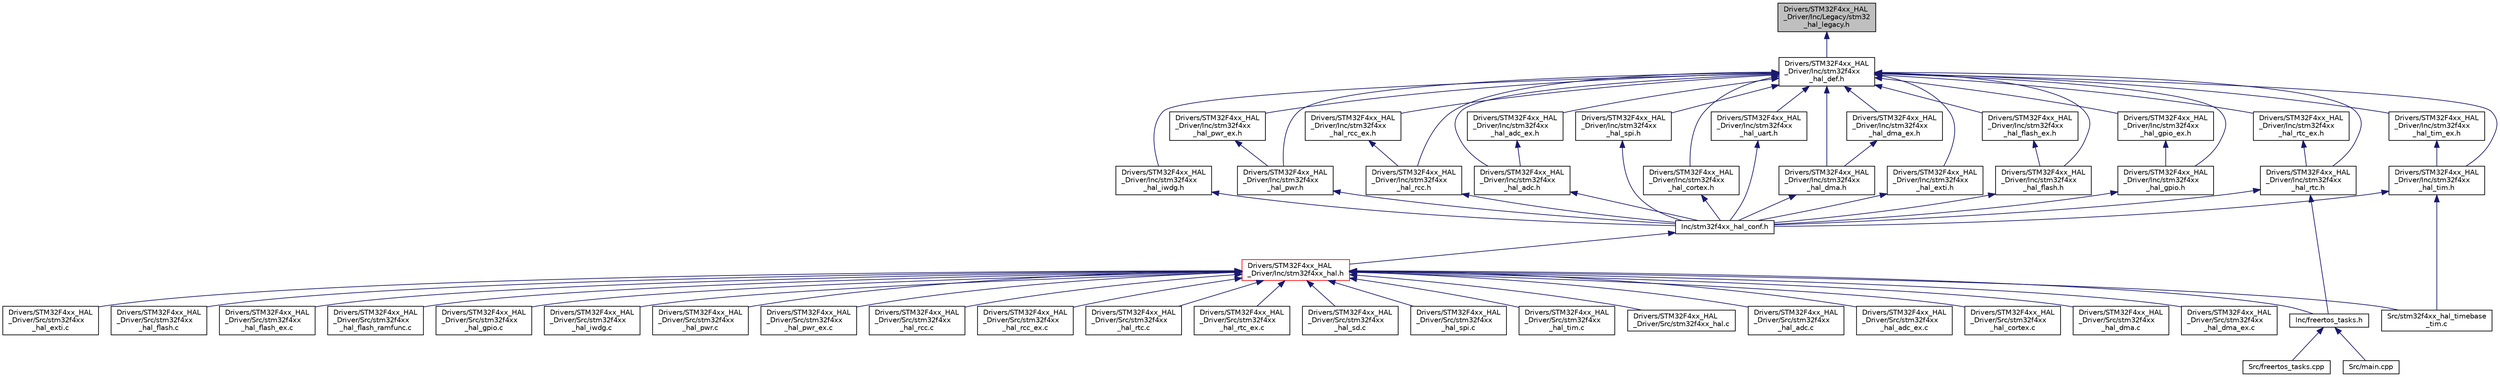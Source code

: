digraph "Drivers/STM32F4xx_HAL_Driver/Inc/Legacy/stm32_hal_legacy.h"
{
 // LATEX_PDF_SIZE
  edge [fontname="Helvetica",fontsize="10",labelfontname="Helvetica",labelfontsize="10"];
  node [fontname="Helvetica",fontsize="10",shape=record];
  Node1 [label="Drivers/STM32F4xx_HAL\l_Driver/Inc/Legacy/stm32\l_hal_legacy.h",height=0.2,width=0.4,color="black", fillcolor="grey75", style="filled", fontcolor="black",tooltip="This file contains aliases definition for the STM32Cube HAL constants macros and functions maintained..."];
  Node1 -> Node2 [dir="back",color="midnightblue",fontsize="10",style="solid"];
  Node2 [label="Drivers/STM32F4xx_HAL\l_Driver/Inc/stm32f4xx\l_hal_def.h",height=0.2,width=0.4,color="black", fillcolor="white", style="filled",URL="$stm32f4xx__hal__def_8h.html",tooltip="This file contains HAL common defines, enumeration, macros and structures definitions."];
  Node2 -> Node3 [dir="back",color="midnightblue",fontsize="10",style="solid"];
  Node3 [label="Drivers/STM32F4xx_HAL\l_Driver/Inc/stm32f4xx\l_hal_adc.h",height=0.2,width=0.4,color="black", fillcolor="white", style="filled",URL="$stm32f4xx__hal__adc_8h.html",tooltip="Header file containing functions prototypes of ADC HAL library."];
  Node3 -> Node4 [dir="back",color="midnightblue",fontsize="10",style="solid"];
  Node4 [label="Inc/stm32f4xx_hal_conf.h",height=0.2,width=0.4,color="black", fillcolor="white", style="filled",URL="$stm32f4xx__hal__conf_8h_source.html",tooltip=" "];
  Node4 -> Node5 [dir="back",color="midnightblue",fontsize="10",style="solid"];
  Node5 [label="Drivers/STM32F4xx_HAL\l_Driver/Inc/stm32f4xx_hal.h",height=0.2,width=0.4,color="red", fillcolor="white", style="filled",URL="$stm32f4xx__hal_8h.html",tooltip="This file contains all the functions prototypes for the HAL module driver."];
  Node5 -> Node6 [dir="back",color="midnightblue",fontsize="10",style="solid"];
  Node6 [label="Drivers/STM32F4xx_HAL\l_Driver/Src/stm32f4xx_hal.c",height=0.2,width=0.4,color="black", fillcolor="white", style="filled",URL="$stm32f4xx__hal_8c.html",tooltip="HAL module driver. This is the common part of the HAL initialization."];
  Node5 -> Node7 [dir="back",color="midnightblue",fontsize="10",style="solid"];
  Node7 [label="Drivers/STM32F4xx_HAL\l_Driver/Src/stm32f4xx\l_hal_adc.c",height=0.2,width=0.4,color="black", fillcolor="white", style="filled",URL="$stm32f4xx__hal__adc_8c.html",tooltip="This file provides firmware functions to manage the following functionalities of the Analog to Digita..."];
  Node5 -> Node8 [dir="back",color="midnightblue",fontsize="10",style="solid"];
  Node8 [label="Drivers/STM32F4xx_HAL\l_Driver/Src/stm32f4xx\l_hal_adc_ex.c",height=0.2,width=0.4,color="black", fillcolor="white", style="filled",URL="$stm32f4xx__hal__adc__ex_8c.html",tooltip="This file provides firmware functions to manage the following functionalities of the ADC extension pe..."];
  Node5 -> Node9 [dir="back",color="midnightblue",fontsize="10",style="solid"];
  Node9 [label="Drivers/STM32F4xx_HAL\l_Driver/Src/stm32f4xx\l_hal_cortex.c",height=0.2,width=0.4,color="black", fillcolor="white", style="filled",URL="$stm32f4xx__hal__cortex_8c.html",tooltip="CORTEX HAL module driver. This file provides firmware functions to manage the following functionaliti..."];
  Node5 -> Node10 [dir="back",color="midnightblue",fontsize="10",style="solid"];
  Node10 [label="Drivers/STM32F4xx_HAL\l_Driver/Src/stm32f4xx\l_hal_dma.c",height=0.2,width=0.4,color="black", fillcolor="white", style="filled",URL="$stm32f4xx__hal__dma_8c.html",tooltip="DMA HAL module driver."];
  Node5 -> Node11 [dir="back",color="midnightblue",fontsize="10",style="solid"];
  Node11 [label="Drivers/STM32F4xx_HAL\l_Driver/Src/stm32f4xx\l_hal_dma_ex.c",height=0.2,width=0.4,color="black", fillcolor="white", style="filled",URL="$stm32f4xx__hal__dma__ex_8c.html",tooltip="DMA Extension HAL module driver This file provides firmware functions to manage the following functio..."];
  Node5 -> Node12 [dir="back",color="midnightblue",fontsize="10",style="solid"];
  Node12 [label="Drivers/STM32F4xx_HAL\l_Driver/Src/stm32f4xx\l_hal_exti.c",height=0.2,width=0.4,color="black", fillcolor="white", style="filled",URL="$stm32f4xx__hal__exti_8c.html",tooltip="EXTI HAL module driver. This file provides firmware functions to manage the following functionalities..."];
  Node5 -> Node13 [dir="back",color="midnightblue",fontsize="10",style="solid"];
  Node13 [label="Drivers/STM32F4xx_HAL\l_Driver/Src/stm32f4xx\l_hal_flash.c",height=0.2,width=0.4,color="black", fillcolor="white", style="filled",URL="$stm32f4xx__hal__flash_8c.html",tooltip="FLASH HAL module driver. This file provides firmware functions to manage the following functionalitie..."];
  Node5 -> Node14 [dir="back",color="midnightblue",fontsize="10",style="solid"];
  Node14 [label="Drivers/STM32F4xx_HAL\l_Driver/Src/stm32f4xx\l_hal_flash_ex.c",height=0.2,width=0.4,color="black", fillcolor="white", style="filled",URL="$stm32f4xx__hal__flash__ex_8c.html",tooltip="Extended FLASH HAL module driver. This file provides firmware functions to manage the following funct..."];
  Node5 -> Node15 [dir="back",color="midnightblue",fontsize="10",style="solid"];
  Node15 [label="Drivers/STM32F4xx_HAL\l_Driver/Src/stm32f4xx\l_hal_flash_ramfunc.c",height=0.2,width=0.4,color="black", fillcolor="white", style="filled",URL="$stm32f4xx__hal__flash__ramfunc_8c.html",tooltip="FLASH RAMFUNC module driver. This file provides a FLASH firmware functions which should be executed f..."];
  Node5 -> Node16 [dir="back",color="midnightblue",fontsize="10",style="solid"];
  Node16 [label="Drivers/STM32F4xx_HAL\l_Driver/Src/stm32f4xx\l_hal_gpio.c",height=0.2,width=0.4,color="black", fillcolor="white", style="filled",URL="$stm32f4xx__hal__gpio_8c.html",tooltip="GPIO HAL module driver. This file provides firmware functions to manage the following functionalities..."];
  Node5 -> Node17 [dir="back",color="midnightblue",fontsize="10",style="solid"];
  Node17 [label="Drivers/STM32F4xx_HAL\l_Driver/Src/stm32f4xx\l_hal_iwdg.c",height=0.2,width=0.4,color="black", fillcolor="white", style="filled",URL="$stm32f4xx__hal__iwdg_8c.html",tooltip="IWDG HAL module driver. This file provides firmware functions to manage the following functionalities..."];
  Node5 -> Node18 [dir="back",color="midnightblue",fontsize="10",style="solid"];
  Node18 [label="Drivers/STM32F4xx_HAL\l_Driver/Src/stm32f4xx\l_hal_pwr.c",height=0.2,width=0.4,color="black", fillcolor="white", style="filled",URL="$stm32f4xx__hal__pwr_8c.html",tooltip="PWR HAL module driver. This file provides firmware functions to manage the following functionalities ..."];
  Node5 -> Node19 [dir="back",color="midnightblue",fontsize="10",style="solid"];
  Node19 [label="Drivers/STM32F4xx_HAL\l_Driver/Src/stm32f4xx\l_hal_pwr_ex.c",height=0.2,width=0.4,color="black", fillcolor="white", style="filled",URL="$stm32f4xx__hal__pwr__ex_8c.html",tooltip="Extended PWR HAL module driver. This file provides firmware functions to manage the following functio..."];
  Node5 -> Node20 [dir="back",color="midnightblue",fontsize="10",style="solid"];
  Node20 [label="Drivers/STM32F4xx_HAL\l_Driver/Src/stm32f4xx\l_hal_rcc.c",height=0.2,width=0.4,color="black", fillcolor="white", style="filled",URL="$stm32f4xx__hal__rcc_8c.html",tooltip="RCC HAL module driver. This file provides firmware functions to manage the following functionalities ..."];
  Node5 -> Node21 [dir="back",color="midnightblue",fontsize="10",style="solid"];
  Node21 [label="Drivers/STM32F4xx_HAL\l_Driver/Src/stm32f4xx\l_hal_rcc_ex.c",height=0.2,width=0.4,color="black", fillcolor="white", style="filled",URL="$stm32f4xx__hal__rcc__ex_8c.html",tooltip="Extension RCC HAL module driver. This file provides firmware functions to manage the following functi..."];
  Node5 -> Node22 [dir="back",color="midnightblue",fontsize="10",style="solid"];
  Node22 [label="Drivers/STM32F4xx_HAL\l_Driver/Src/stm32f4xx\l_hal_rtc.c",height=0.2,width=0.4,color="black", fillcolor="white", style="filled",URL="$stm32f4xx__hal__rtc_8c.html",tooltip="RTC HAL module driver. This file provides firmware functions to manage the following functionalities ..."];
  Node5 -> Node23 [dir="back",color="midnightblue",fontsize="10",style="solid"];
  Node23 [label="Drivers/STM32F4xx_HAL\l_Driver/Src/stm32f4xx\l_hal_rtc_ex.c",height=0.2,width=0.4,color="black", fillcolor="white", style="filled",URL="$stm32f4xx__hal__rtc__ex_8c.html",tooltip="RTC HAL module driver. This file provides firmware functions to manage the following functionalities ..."];
  Node5 -> Node24 [dir="back",color="midnightblue",fontsize="10",style="solid"];
  Node24 [label="Drivers/STM32F4xx_HAL\l_Driver/Src/stm32f4xx\l_hal_sd.c",height=0.2,width=0.4,color="black", fillcolor="white", style="filled",URL="$stm32f4xx__hal__sd_8c.html",tooltip="SD card HAL module driver. This file provides firmware functions to manage the following functionalit..."];
  Node5 -> Node25 [dir="back",color="midnightblue",fontsize="10",style="solid"];
  Node25 [label="Drivers/STM32F4xx_HAL\l_Driver/Src/stm32f4xx\l_hal_spi.c",height=0.2,width=0.4,color="black", fillcolor="white", style="filled",URL="$stm32f4xx__hal__spi_8c.html",tooltip="SPI HAL module driver. This file provides firmware functions to manage the following functionalities ..."];
  Node5 -> Node26 [dir="back",color="midnightblue",fontsize="10",style="solid"];
  Node26 [label="Drivers/STM32F4xx_HAL\l_Driver/Src/stm32f4xx\l_hal_tim.c",height=0.2,width=0.4,color="black", fillcolor="white", style="filled",URL="$stm32f4xx__hal__tim_8c.html",tooltip="TIM HAL module driver. This file provides firmware functions to manage the following functionalities ..."];
  Node5 -> Node43 [dir="back",color="midnightblue",fontsize="10",style="solid"];
  Node43 [label="Inc/freertos_tasks.h",height=0.2,width=0.4,color="black", fillcolor="white", style="filled",URL="$freertos__tasks_8h_source.html",tooltip=" "];
  Node43 -> Node35 [dir="back",color="midnightblue",fontsize="10",style="solid"];
  Node35 [label="Src/freertos_tasks.cpp",height=0.2,width=0.4,color="black", fillcolor="white", style="filled",URL="$freertos__tasks_8cpp_source.html",tooltip=" "];
  Node43 -> Node44 [dir="back",color="midnightblue",fontsize="10",style="solid"];
  Node44 [label="Src/main.cpp",height=0.2,width=0.4,color="black", fillcolor="white", style="filled",URL="$main_8cpp_source.html",tooltip=" "];
  Node5 -> Node83 [dir="back",color="midnightblue",fontsize="10",style="solid"];
  Node83 [label="Src/stm32f4xx_hal_timebase\l_tim.c",height=0.2,width=0.4,color="black", fillcolor="white", style="filled",URL="$stm32f4xx__hal__timebase__tim_8c_source.html",tooltip=" "];
  Node2 -> Node84 [dir="back",color="midnightblue",fontsize="10",style="solid"];
  Node84 [label="Drivers/STM32F4xx_HAL\l_Driver/Inc/stm32f4xx\l_hal_adc_ex.h",height=0.2,width=0.4,color="black", fillcolor="white", style="filled",URL="$stm32f4xx__hal__adc__ex_8h.html",tooltip="Header file of ADC HAL module."];
  Node84 -> Node3 [dir="back",color="midnightblue",fontsize="10",style="solid"];
  Node2 -> Node85 [dir="back",color="midnightblue",fontsize="10",style="solid"];
  Node85 [label="Drivers/STM32F4xx_HAL\l_Driver/Inc/stm32f4xx\l_hal_cortex.h",height=0.2,width=0.4,color="black", fillcolor="white", style="filled",URL="$stm32f4xx__hal__cortex_8h.html",tooltip="Header file of CORTEX HAL module."];
  Node85 -> Node4 [dir="back",color="midnightblue",fontsize="10",style="solid"];
  Node2 -> Node86 [dir="back",color="midnightblue",fontsize="10",style="solid"];
  Node86 [label="Drivers/STM32F4xx_HAL\l_Driver/Inc/stm32f4xx\l_hal_dma.h",height=0.2,width=0.4,color="black", fillcolor="white", style="filled",URL="$stm32f4xx__hal__dma_8h.html",tooltip="Header file of DMA HAL module."];
  Node86 -> Node4 [dir="back",color="midnightblue",fontsize="10",style="solid"];
  Node2 -> Node87 [dir="back",color="midnightblue",fontsize="10",style="solid"];
  Node87 [label="Drivers/STM32F4xx_HAL\l_Driver/Inc/stm32f4xx\l_hal_dma_ex.h",height=0.2,width=0.4,color="black", fillcolor="white", style="filled",URL="$stm32f4xx__hal__dma__ex_8h.html",tooltip="Header file of DMA HAL extension module."];
  Node87 -> Node86 [dir="back",color="midnightblue",fontsize="10",style="solid"];
  Node2 -> Node88 [dir="back",color="midnightblue",fontsize="10",style="solid"];
  Node88 [label="Drivers/STM32F4xx_HAL\l_Driver/Inc/stm32f4xx\l_hal_exti.h",height=0.2,width=0.4,color="black", fillcolor="white", style="filled",URL="$stm32f4xx__hal__exti_8h.html",tooltip="Header file of EXTI HAL module."];
  Node88 -> Node4 [dir="back",color="midnightblue",fontsize="10",style="solid"];
  Node2 -> Node89 [dir="back",color="midnightblue",fontsize="10",style="solid"];
  Node89 [label="Drivers/STM32F4xx_HAL\l_Driver/Inc/stm32f4xx\l_hal_flash.h",height=0.2,width=0.4,color="black", fillcolor="white", style="filled",URL="$stm32f4xx__hal__flash_8h.html",tooltip="Header file of FLASH HAL module."];
  Node89 -> Node4 [dir="back",color="midnightblue",fontsize="10",style="solid"];
  Node2 -> Node90 [dir="back",color="midnightblue",fontsize="10",style="solid"];
  Node90 [label="Drivers/STM32F4xx_HAL\l_Driver/Inc/stm32f4xx\l_hal_flash_ex.h",height=0.2,width=0.4,color="black", fillcolor="white", style="filled",URL="$stm32f4xx__hal__flash__ex_8h.html",tooltip="Header file of FLASH HAL Extension module."];
  Node90 -> Node89 [dir="back",color="midnightblue",fontsize="10",style="solid"];
  Node2 -> Node91 [dir="back",color="midnightblue",fontsize="10",style="solid"];
  Node91 [label="Drivers/STM32F4xx_HAL\l_Driver/Inc/stm32f4xx\l_hal_gpio.h",height=0.2,width=0.4,color="black", fillcolor="white", style="filled",URL="$stm32f4xx__hal__gpio_8h.html",tooltip="Header file of GPIO HAL module."];
  Node91 -> Node4 [dir="back",color="midnightblue",fontsize="10",style="solid"];
  Node2 -> Node92 [dir="back",color="midnightblue",fontsize="10",style="solid"];
  Node92 [label="Drivers/STM32F4xx_HAL\l_Driver/Inc/stm32f4xx\l_hal_gpio_ex.h",height=0.2,width=0.4,color="black", fillcolor="white", style="filled",URL="$stm32f4xx__hal__gpio__ex_8h.html",tooltip="Header file of GPIO HAL Extension module."];
  Node92 -> Node91 [dir="back",color="midnightblue",fontsize="10",style="solid"];
  Node2 -> Node93 [dir="back",color="midnightblue",fontsize="10",style="solid"];
  Node93 [label="Drivers/STM32F4xx_HAL\l_Driver/Inc/stm32f4xx\l_hal_iwdg.h",height=0.2,width=0.4,color="black", fillcolor="white", style="filled",URL="$stm32f4xx__hal__iwdg_8h.html",tooltip="Header file of IWDG HAL module."];
  Node93 -> Node4 [dir="back",color="midnightblue",fontsize="10",style="solid"];
  Node2 -> Node94 [dir="back",color="midnightblue",fontsize="10",style="solid"];
  Node94 [label="Drivers/STM32F4xx_HAL\l_Driver/Inc/stm32f4xx\l_hal_pwr.h",height=0.2,width=0.4,color="black", fillcolor="white", style="filled",URL="$stm32f4xx__hal__pwr_8h.html",tooltip="Header file of PWR HAL module."];
  Node94 -> Node4 [dir="back",color="midnightblue",fontsize="10",style="solid"];
  Node2 -> Node95 [dir="back",color="midnightblue",fontsize="10",style="solid"];
  Node95 [label="Drivers/STM32F4xx_HAL\l_Driver/Inc/stm32f4xx\l_hal_pwr_ex.h",height=0.2,width=0.4,color="black", fillcolor="white", style="filled",URL="$stm32f4xx__hal__pwr__ex_8h.html",tooltip="Header file of PWR HAL Extension module."];
  Node95 -> Node94 [dir="back",color="midnightblue",fontsize="10",style="solid"];
  Node2 -> Node96 [dir="back",color="midnightblue",fontsize="10",style="solid"];
  Node96 [label="Drivers/STM32F4xx_HAL\l_Driver/Inc/stm32f4xx\l_hal_rcc.h",height=0.2,width=0.4,color="black", fillcolor="white", style="filled",URL="$stm32f4xx__hal__rcc_8h.html",tooltip="Header file of RCC HAL module."];
  Node96 -> Node4 [dir="back",color="midnightblue",fontsize="10",style="solid"];
  Node2 -> Node97 [dir="back",color="midnightblue",fontsize="10",style="solid"];
  Node97 [label="Drivers/STM32F4xx_HAL\l_Driver/Inc/stm32f4xx\l_hal_rcc_ex.h",height=0.2,width=0.4,color="black", fillcolor="white", style="filled",URL="$stm32f4xx__hal__rcc__ex_8h.html",tooltip="Header file of RCC HAL Extension module."];
  Node97 -> Node96 [dir="back",color="midnightblue",fontsize="10",style="solid"];
  Node2 -> Node98 [dir="back",color="midnightblue",fontsize="10",style="solid"];
  Node98 [label="Drivers/STM32F4xx_HAL\l_Driver/Inc/stm32f4xx\l_hal_rtc.h",height=0.2,width=0.4,color="black", fillcolor="white", style="filled",URL="$stm32f4xx__hal__rtc_8h.html",tooltip="Header file of RTC HAL module."];
  Node98 -> Node43 [dir="back",color="midnightblue",fontsize="10",style="solid"];
  Node98 -> Node4 [dir="back",color="midnightblue",fontsize="10",style="solid"];
  Node2 -> Node99 [dir="back",color="midnightblue",fontsize="10",style="solid"];
  Node99 [label="Drivers/STM32F4xx_HAL\l_Driver/Inc/stm32f4xx\l_hal_rtc_ex.h",height=0.2,width=0.4,color="black", fillcolor="white", style="filled",URL="$stm32f4xx__hal__rtc__ex_8h.html",tooltip="Header file of RTC HAL Extension module."];
  Node99 -> Node98 [dir="back",color="midnightblue",fontsize="10",style="solid"];
  Node2 -> Node100 [dir="back",color="midnightblue",fontsize="10",style="solid"];
  Node100 [label="Drivers/STM32F4xx_HAL\l_Driver/Inc/stm32f4xx\l_hal_spi.h",height=0.2,width=0.4,color="black", fillcolor="white", style="filled",URL="$stm32f4xx__hal__spi_8h.html",tooltip="Header file of SPI HAL module."];
  Node100 -> Node4 [dir="back",color="midnightblue",fontsize="10",style="solid"];
  Node2 -> Node101 [dir="back",color="midnightblue",fontsize="10",style="solid"];
  Node101 [label="Drivers/STM32F4xx_HAL\l_Driver/Inc/stm32f4xx\l_hal_tim.h",height=0.2,width=0.4,color="black", fillcolor="white", style="filled",URL="$stm32f4xx__hal__tim_8h.html",tooltip="Header file of TIM HAL module."];
  Node101 -> Node4 [dir="back",color="midnightblue",fontsize="10",style="solid"];
  Node101 -> Node83 [dir="back",color="midnightblue",fontsize="10",style="solid"];
  Node2 -> Node102 [dir="back",color="midnightblue",fontsize="10",style="solid"];
  Node102 [label="Drivers/STM32F4xx_HAL\l_Driver/Inc/stm32f4xx\l_hal_tim_ex.h",height=0.2,width=0.4,color="black", fillcolor="white", style="filled",URL="$stm32f4xx__hal__tim__ex_8h.html",tooltip="Header file of TIM HAL Extended module."];
  Node102 -> Node101 [dir="back",color="midnightblue",fontsize="10",style="solid"];
  Node2 -> Node103 [dir="back",color="midnightblue",fontsize="10",style="solid"];
  Node103 [label="Drivers/STM32F4xx_HAL\l_Driver/Inc/stm32f4xx\l_hal_uart.h",height=0.2,width=0.4,color="black", fillcolor="white", style="filled",URL="$stm32f4xx__hal__uart_8h.html",tooltip="Header file of UART HAL module."];
  Node103 -> Node4 [dir="back",color="midnightblue",fontsize="10",style="solid"];
}
